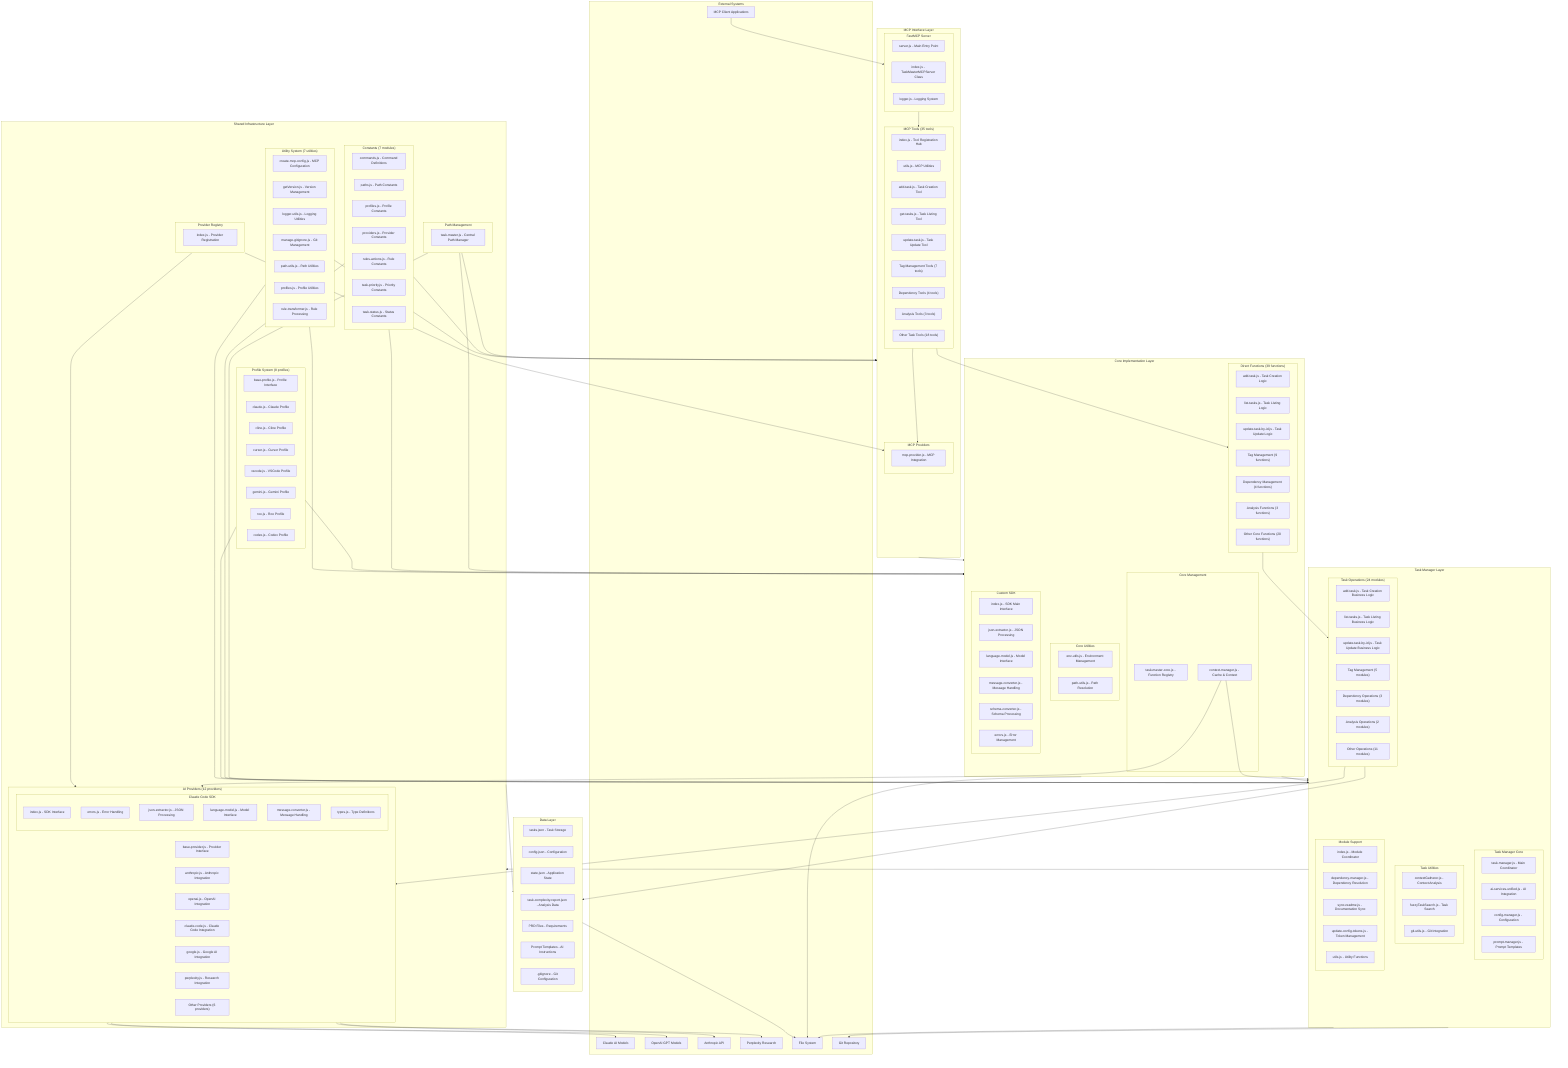 flowchart TB
    %% EXTERNAL SYSTEMS
    subgraph ExternalSystems["External Systems"]
        Claude["Claude AI Models"]
        OpenAI["OpenAI GPT Models"]
        Anthropic["Anthropic API"]
        Perplexity["Perplexity Research"]
        FileSystem["File System"]
        GitRepo["Git Repository"]
        MCPClient["MCP Client Applications"]
    end
    
    %% MCP INTERFACE LAYER
    subgraph MCPInterfaceLayer["MCP Interface Layer"]
        subgraph MCPServer["FastMCP Server"]
            ServerEntry["server.js - Main Entry Point"]
            MCPIndex["index.js - TaskMasterMCPServer Class"]
            MCPLogger["logger.js - Logging System"]
        end
        
        subgraph MCPTools["MCP Tools (35 tools)"]
            ToolsIndex["index.js - Tool Registration Hub"]
            ToolsUtils["utils.js - MCP Utilities"]
            AddTaskTool["add-task.js - Task Creation Tool"]
            ListTasksTool["get-tasks.js - Task Listing Tool"]
            UpdateTaskTool["update-task.js - Task Update Tool"]
            TagTools["Tag Management Tools (7 tools)"]
            DependencyTools["Dependency Tools (4 tools)"]
            ComplexityTools["Analysis Tools (3 tools)"]
            OtherTools["Other Task Tools (18 tools)"]
        end
        
        subgraph MCPProviders["MCP Providers"]
            MCPProvider["mcp-provider.js - MCP Integration"]
        end
    end
    
    %% CORE IMPLEMENTATION LAYER
    subgraph CoreImplementationLayer["Core Implementation Layer"]
        subgraph CoreManagement["Core Management"]
            TaskMasterCore["task-master-core.js - Function Registry"]
            ContextManager["context-manager.js - Cache & Context"]
        end
        
        subgraph DirectFunctions["Direct Functions (39 functions)"]
            AddTaskDirect["add-task.js - Task Creation Logic"]
            ListTasksDirect["list-tasks.js - Task Listing Logic"]
            UpdateTaskDirect["update-task-by-id.js - Task Update Logic"]
            TagDirectFunctions["Tag Management (9 functions)"]
            DependencyDirectFunctions["Dependency Management (4 functions)"]
            ComplexityDirectFunctions["Analysis Functions (3 functions)"]
            OtherDirectFunctions["Other Core Functions (20 functions)"]
        end
        
        subgraph CoreUtilities["Core Utilities"]
            EnvUtils["env-utils.js - Environment Management"]
            PathUtils["path-utils.js - Path Resolution"]
        end
        
        subgraph CustomSDK["Custom SDK"]
            SDKIndex["index.js - SDK Main Interface"]
            JSONExtractor["json-extractor.js - JSON Processing"]
            LanguageModel["language-model.js - Model Interface"]
            MessageConverter["message-converter.js - Message Handling"]
            SchemaConverter["schema-converter.js - Schema Processing"]
            ErrorHandling["errors.js - Error Management"]
        end
    end
    
    %% TASK MANAGER LAYER
    subgraph TaskManagerLayer["Task Manager Layer"]
        subgraph TaskManagerCore["Task Manager Core"]
            TaskManagerIndex["task-manager.js - Main Coordinator"]
            AIServicesUnified["ai-services-unified.js - AI Integration"]
            ConfigManager["config-manager.js - Configuration"]
            PromptManager["prompt-manager.js - Prompt Templates"]
        end
        
        subgraph TaskOperations["Task Operations (24 modules)"]
            AddTaskManager["add-task.js - Task Creation Business Logic"]
            ListTasksManager["list-tasks.js - Task Listing Business Logic"]
            UpdateTaskManager["update-task-by-id.js - Task Update Business Logic"]
            TagManagerOperations["Tag Management (5 modules)"]
            DependencyManagerOperations["Dependency Operations (3 modules)"]
            ComplexityManagerOperations["Analysis Operations (2 modules)"]
            OtherTaskOperations["Other Operations (11 modules)"]
        end
        
        subgraph TaskUtilities["Task Utilities"]
            ContextGatherer["contextGatherer.js - Context Analysis"]
            FuzzyTaskSearch["fuzzyTaskSearch.js - Task Search"]
            GitUtils["git-utils.js - Git Integration"]
        end
        
        subgraph ModuleSupport["Module Support"]
            ModulesIndex["index.js - Module Coordinator"]
            DependencyManager["dependency-manager.js - Dependency Resolution"]
            SyncReadme["sync-readme.js - Documentation Sync"]
            UpdateConfigTokens["update-config-tokens.js - Token Management"]
            ModuleUtils["utils.js - Utility Functions"]
        end
    end
    
    %% SHARED INFRASTRUCTURE LAYER
    subgraph SharedInfrastructureLayer["Shared Infrastructure Layer"]
        subgraph PathManagement["Path Management"]
            TaskMasterMain["task-master.js - Central Path Manager"]
        end
        
        subgraph AIProviders["AI Providers (12 providers)"]
            BaseProvider["base-provider.js - Provider Interface"]
            AnthropicProvider["anthropic.js - Anthropic Integration"]
            OpenAIProvider["openai.js - OpenAI Integration"]
            ClaudeCodeProvider["claude-code.js - Claude Code Integration"]
            GoogleProvider["google.js - Google AI Integration"]
            PerplexityProvider["perplexity.js - Research Integration"]
            OtherProviders["Other Providers (6 providers)"]
            
            subgraph ClaudeCodeSDK["Claude Code SDK"]
                ClaudeSDKIndex["index.js - SDK Interface"]
                ClaudeErrors["errors.js - Error Handling"]
                ClaudeJSONExtractor["json-extractor.js - JSON Processing"]
                ClaudeLanguageModel["language-model.js - Model Interface"]
                ClaudeMessageConverter["message-converter.js - Message Handling"]
                ClaudeTypes["types.js - Type Definitions"]
            end
        end
        
        subgraph Constants["Constants (7 modules)"]
            Commands["commands.js - Command Definitions"]
            Paths["paths.js - Path Constants"]
            Profiles["profiles.js - Profile Constants"]
            Providers["providers.js - Provider Constants"]
            RulesActions["rules-actions.js - Rule Constants"]
            TaskPriority["task-priority.js - Priority Constants"]
            TaskStatus["task-status.js - Status Constants"]
        end
        
        subgraph ProfileSystem["Profile System (8 profiles)"]
            BaseProfile["base-profile.js - Profile Interface"]
            ClaudeProfile["claude.js - Claude Profile"]
            ClineProfile["cline.js - Cline Profile"]
            CursorProfile["cursor.js - Cursor Profile"]
            VsCodeProfile["vscode.js - VSCode Profile"]
            GeminiProfile["gemini.js - Gemini Profile"]
            RooProfile["roo.js - Roo Profile"]
            CodexProfile["codex.js - Codex Profile"]
        end
        
        subgraph UtilitySystem["Utility System (7 utilities)"]
            CreateMCPConfig["create-mcp-config.js - MCP Configuration"]
            GetVersion["getVersion.js - Version Management"]
            LoggerUtils["logger-utils.js - Logging Utilities"]
            ManageGitignore["manage-gitignore.js - Git Management"]
            PathUtilsShared["path-utils.js - Path Utilities"]
            ProfilesUtil["profiles.js - Profile Utilities"]
            RuleTransformer["rule-transformer.js - Rule Processing"]
        end
        
        subgraph ProviderRegistry["Provider Registry"]
            RegistryIndex["index.js - Provider Registration"]
        end
    end
    
    %% DATA LAYER
    subgraph DataLayer["Data Layer"]
        TasksJSON["tasks.json - Task Storage"]
        ConfigJSON["config.json - Configuration"]
        StateJSON["state.json - Application State"]
        ComplexityReport["task-complexity-report.json - Analysis Data"]
        PRDFiles["PRD Files - Requirements"]
        PromptTemplates["Prompt Templates - AI Instructions"]
        GitIgnore[".gitignore - Git Configuration"]
    end
    
    %% INTERFACE RELATIONSHIPS
    MCPClient --> MCPServer
    MCPServer --> MCPTools
    MCPTools --> MCPProviders
    
    %% LAYER RELATIONSHIPS
    MCPTools --> DirectFunctions
    DirectFunctions --> TaskOperations
    TaskOperations --> AIProviders
    TaskOperations --> DataLayer
    
    %% SHARED INFRASTRUCTURE USAGE
    PathManagement --> CoreImplementationLayer
    PathManagement --> TaskManagerLayer
    PathManagement --> MCPInterfaceLayer
    
    Constants --> CoreImplementationLayer
    Constants --> TaskManagerLayer
    Constants --> MCPInterfaceLayer
    
    ProfileSystem --> TaskManagerLayer
    ProfileSystem --> CoreImplementationLayer
    
    UtilitySystem --> CoreImplementationLayer
    UtilitySystem --> TaskManagerLayer
    UtilitySystem --> MCPInterfaceLayer
    
    %% AI PROVIDER INTEGRATION
    AIProviders --> Claude
    AIProviders --> OpenAI
    AIProviders --> Anthropic
    AIProviders --> Perplexity
    
    %% EXTERNAL SYSTEM INTEGRATION
    TaskManagerLayer --> FileSystem
    TaskManagerLayer --> GitRepo
    CoreImplementationLayer --> FileSystem
    DataLayer --> FileSystem
    
    %% DATA FLOW
    MCPInterfaceLayer --> CoreImplementationLayer
    CoreImplementationLayer --> TaskManagerLayer
    TaskManagerLayer --> SharedInfrastructureLayer
    SharedInfrastructureLayer --> DataLayer
    
    %% CONTEXT AND CACHING
    ContextManager --> TaskManagerLayer
    ContextManager --> AIProviders
    
    %% PROVIDER REGISTRY CONNECTIONS
    ProviderRegistry --> AIProviders
    ProviderRegistry --> MCPProviders